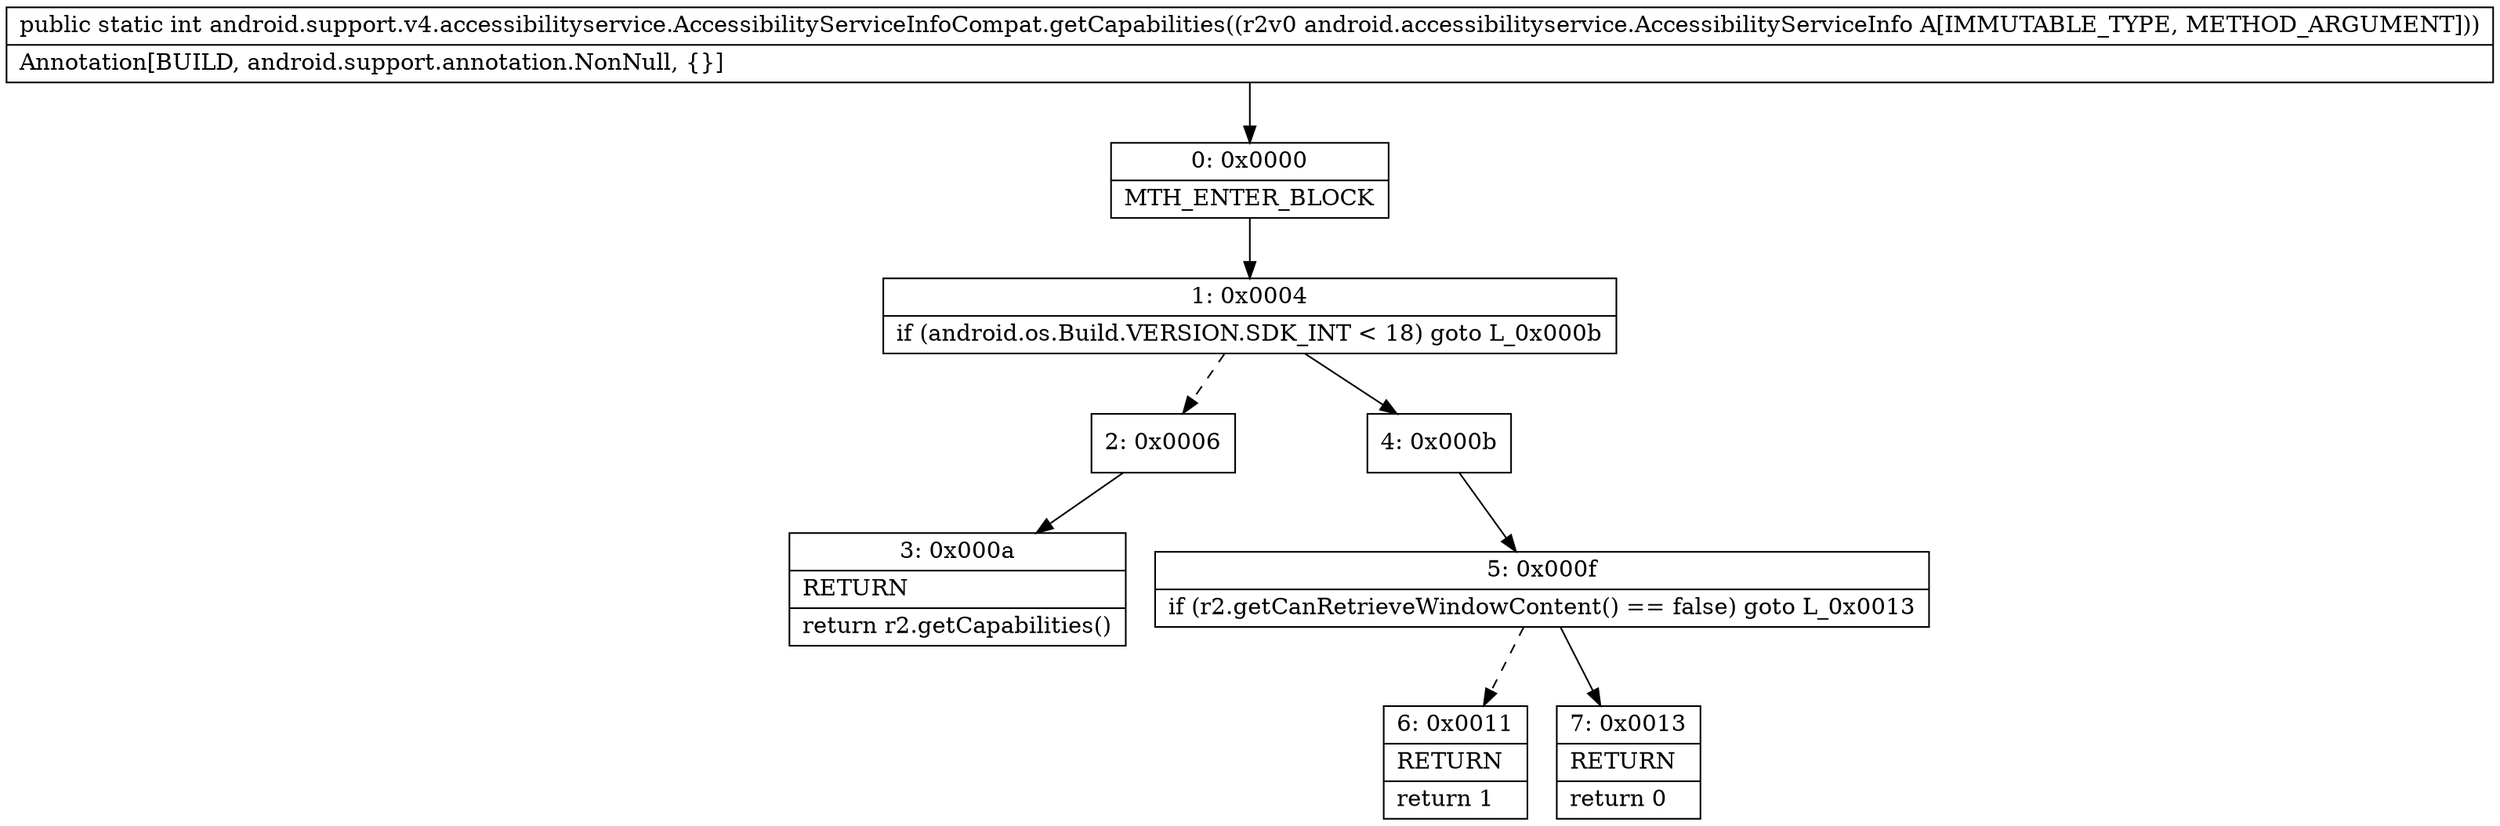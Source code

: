 digraph "CFG forandroid.support.v4.accessibilityservice.AccessibilityServiceInfoCompat.getCapabilities(Landroid\/accessibilityservice\/AccessibilityServiceInfo;)I" {
Node_0 [shape=record,label="{0\:\ 0x0000|MTH_ENTER_BLOCK\l}"];
Node_1 [shape=record,label="{1\:\ 0x0004|if (android.os.Build.VERSION.SDK_INT \< 18) goto L_0x000b\l}"];
Node_2 [shape=record,label="{2\:\ 0x0006}"];
Node_3 [shape=record,label="{3\:\ 0x000a|RETURN\l|return r2.getCapabilities()\l}"];
Node_4 [shape=record,label="{4\:\ 0x000b}"];
Node_5 [shape=record,label="{5\:\ 0x000f|if (r2.getCanRetrieveWindowContent() == false) goto L_0x0013\l}"];
Node_6 [shape=record,label="{6\:\ 0x0011|RETURN\l|return 1\l}"];
Node_7 [shape=record,label="{7\:\ 0x0013|RETURN\l|return 0\l}"];
MethodNode[shape=record,label="{public static int android.support.v4.accessibilityservice.AccessibilityServiceInfoCompat.getCapabilities((r2v0 android.accessibilityservice.AccessibilityServiceInfo A[IMMUTABLE_TYPE, METHOD_ARGUMENT]))  | Annotation[BUILD, android.support.annotation.NonNull, \{\}]\l}"];
MethodNode -> Node_0;
Node_0 -> Node_1;
Node_1 -> Node_2[style=dashed];
Node_1 -> Node_4;
Node_2 -> Node_3;
Node_4 -> Node_5;
Node_5 -> Node_6[style=dashed];
Node_5 -> Node_7;
}

